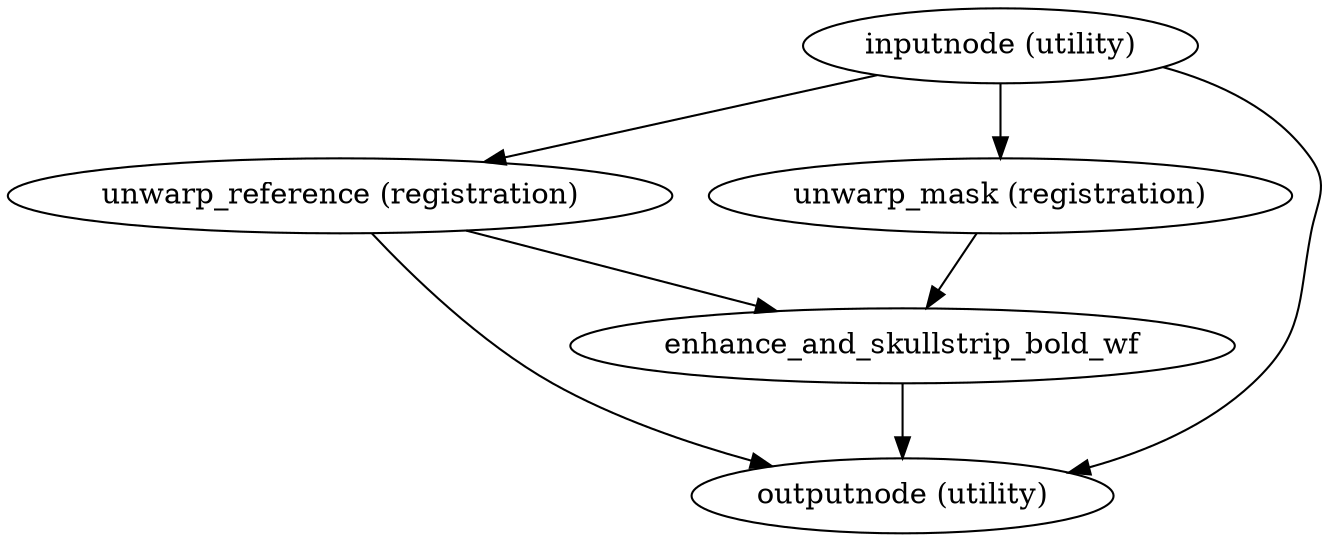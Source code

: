 strict digraph  {
"inputnode (utility)";
"unwarp_reference (registration)";
"unwarp_mask (registration)";
"outputnode (utility)";
enhance_and_skullstrip_bold_wf;
"inputnode (utility)" -> "unwarp_reference (registration)";
"inputnode (utility)" -> "unwarp_mask (registration)";
"inputnode (utility)" -> "outputnode (utility)";
"unwarp_reference (registration)" -> enhance_and_skullstrip_bold_wf;
"unwarp_reference (registration)" -> "outputnode (utility)";
"unwarp_mask (registration)" -> enhance_and_skullstrip_bold_wf;
enhance_and_skullstrip_bold_wf -> "outputnode (utility)";
}
